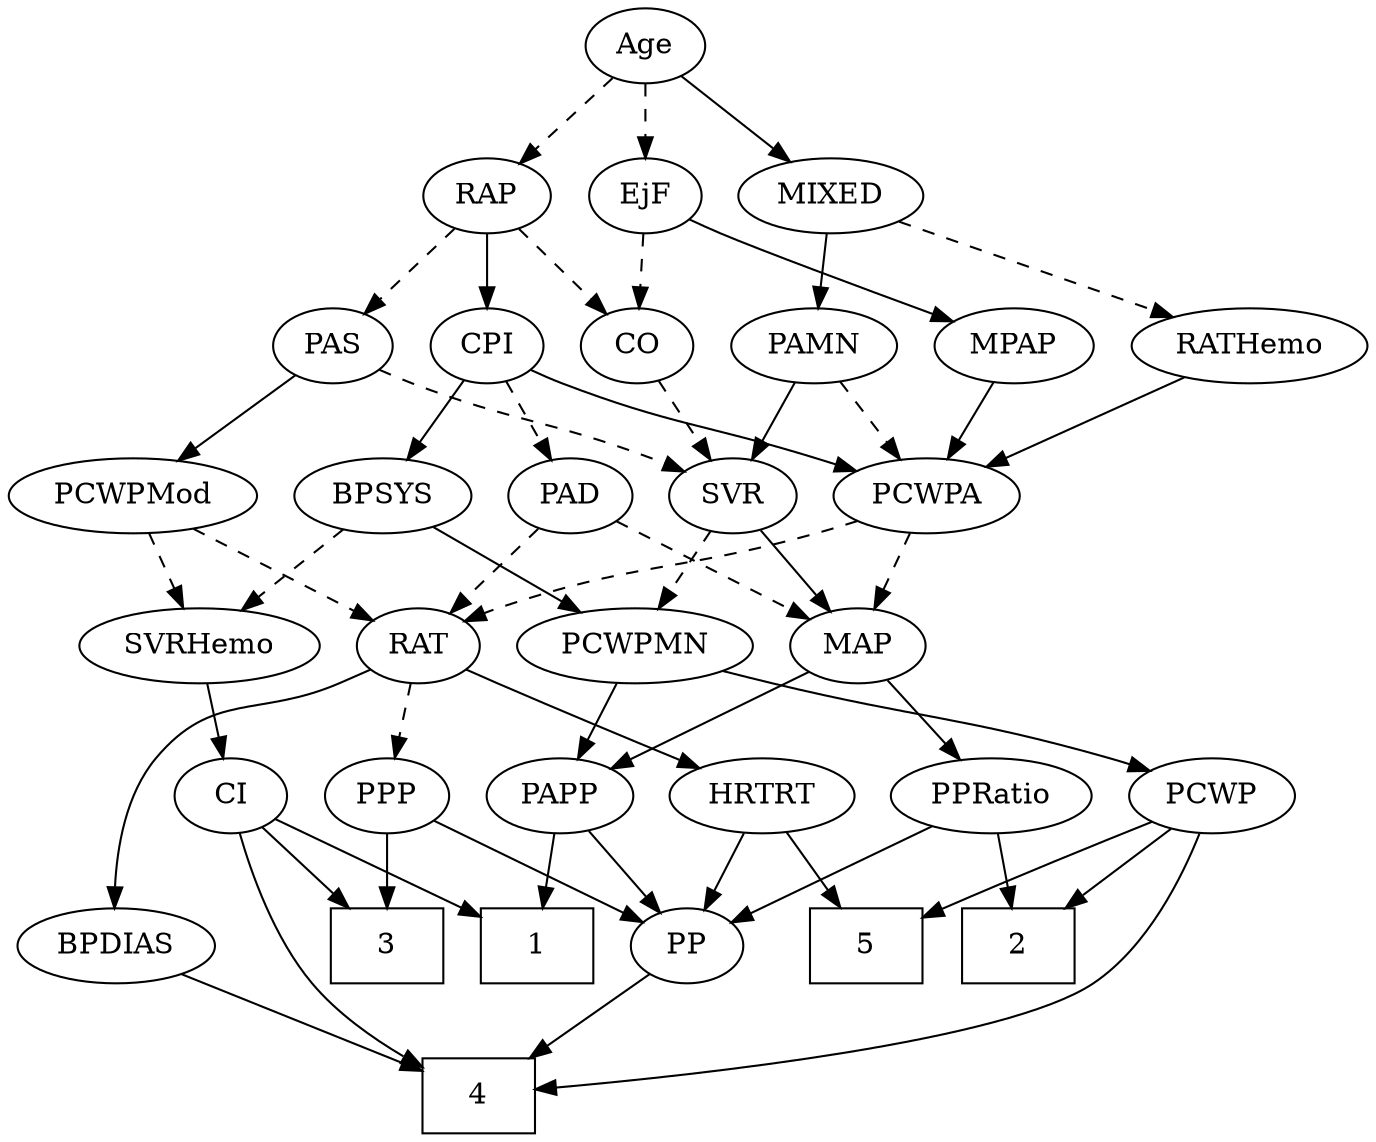 strict digraph {
	graph [bb="0,0,600.64,540"];
	node [label="\N"];
	1	[height=0.5,
		pos="239.25,90",
		shape=box,
		width=0.75];
	2	[height=0.5,
		pos="466.25,90",
		shape=box,
		width=0.75];
	3	[height=0.5,
		pos="167.25,90",
		shape=box,
		width=0.75];
	4	[height=0.5,
		pos="211.25,18",
		shape=box,
		width=0.75];
	5	[height=0.5,
		pos="390.25,90",
		shape=box,
		width=0.75];
	Age	[height=0.5,
		pos="337.25,522",
		width=0.75];
	EjF	[height=0.5,
		pos="337.25,450",
		width=0.75];
	Age -> EjF	[pos="e,337.25,468.1 337.25,503.7 337.25,495.98 337.25,486.71 337.25,478.11",
		style=dashed];
	RAP	[height=0.5,
		pos="242.25,450",
		width=0.77632];
	Age -> RAP	[pos="e,259.88,463.99 319.82,508.16 305.32,497.47 284.45,482.1 268.02,469.99",
		style=dashed];
	MIXED	[height=0.5,
		pos="447.25,450",
		width=1.1193];
	Age -> MIXED	[pos="e,424.89,465.22 356.41,508.81 372.95,498.28 397.17,482.87 416.44,470.61",
		style=solid];
	MPAP	[height=0.5,
		pos="358.25,378",
		width=0.97491];
	EjF -> MPAP	[pos="e,353.06,396.28 342.33,432.05 344.67,424.26 347.5,414.82 350.12,406.08",
		style=solid];
	CO	[height=0.5,
		pos="278.25,378",
		width=0.75];
	EjF -> CO	[pos="e,291.02,394.16 324.44,433.81 316.64,424.55 306.5,412.52 297.71,402.09",
		style=dashed];
	RAP -> CO	[pos="e,269.94,395.15 250.6,432.76 254.96,424.28 260.39,413.71 265.29,404.2",
		style=dashed];
	PAS	[height=0.5,
		pos="134.25,378",
		width=0.75];
	RAP -> PAS	[pos="e,153.12,391.23 223.19,436.65 206.14,425.6 180.97,409.28 161.74,396.82",
		style=dashed];
	CPI	[height=0.5,
		pos="206.25,378",
		width=0.75];
	RAP -> CPI	[pos="e,214.55,395.15 233.9,432.76 229.53,424.28 224.1,413.71 219.2,404.2",
		style=solid];
	PAMN	[height=0.5,
		pos="447.25,378",
		width=1.011];
	MIXED -> PAMN	[pos="e,447.25,396.1 447.25,431.7 447.25,423.98 447.25,414.71 447.25,406.11",
		style=solid];
	RATHemo	[height=0.5,
		pos="551.25,378",
		width=1.3721];
	MIXED -> RATHemo	[pos="e,528.54,394.29 468.54,434.67 483.42,424.65 503.52,411.12 520.18,399.91",
		style=dashed];
	PCWPA	[height=0.5,
		pos="408.25,306",
		width=1.1555];
	MPAP -> PCWPA	[pos="e,396.37,323.63 369.84,360.76 375.94,352.23 383.54,341.58 390.38,332.02",
		style=solid];
	BPSYS	[height=0.5,
		pos="161.25,306",
		width=1.0471];
	PCWPMN	[height=0.5,
		pos="276.25,234",
		width=1.3902];
	BPSYS -> PCWPMN	[pos="e,251.87,249.84 183.69,291.34 200.62,281.03 224.1,266.74 243.18,255.13",
		style=solid];
	SVRHemo	[height=0.5,
		pos="86.246,234",
		width=1.3902];
	BPSYS -> SVRHemo	[pos="e,103.36,250.98 144.6,289.46 134.64,280.17 121.81,268.19 110.71,257.83",
		style=dashed];
	PAD	[height=0.5,
		pos="245.25,306",
		width=0.79437];
	RAT	[height=0.5,
		pos="181.25,234",
		width=0.75827];
	PAD -> RAT	[pos="e,194.8,249.82 231.67,290.15 222.93,280.6 211.41,267.99 201.59,257.25",
		style=dashed];
	MAP	[height=0.5,
		pos="375.25,234",
		width=0.84854];
	PAD -> MAP	[pos="e,353.21,246.87 266.42,293.6 287.51,282.24 320.12,264.69 344.14,251.75",
		style=dashed];
	SVR	[height=0.5,
		pos="320.25,306",
		width=0.77632];
	CO -> SVR	[pos="e,310.46,323.31 287.78,361.12 292.91,352.56 299.37,341.8 305.17,332.13",
		style=dashed];
	PAS -> SVR	[pos="e,298.52,317.52 155.36,366.46 160.2,364.2 165.36,361.92 170.25,360 219.3,340.7 234.1,343.04 283.25,324 285.12,323.27 287.04,322.5 \
288.97,321.69",
		style=dashed];
	PCWPMod	[height=0.5,
		pos="53.246,306",
		width=1.4443];
	PAS -> PCWPMod	[pos="e,71.767,323.01 118.24,363.17 107.17,353.6 92.185,340.65 79.394,329.6",
		style=solid];
	PAMN -> SVR	[pos="e,340.87,318.37 423.95,364.16 403.06,352.64 372.29,335.69 349.7,323.23",
		style=solid];
	PAMN -> PCWPA	[pos="e,417.69,323.96 438,360.41 433.41,352.16 427.75,342.01 422.61,332.78",
		style=dashed];
	RATHemo -> PCWPA	[pos="e,434.99,320.09 522.99,363.17 500.43,352.13 468.66,336.58 444.27,324.64",
		style=solid];
	CPI -> BPSYS	[pos="e,171.73,323.31 196.04,361.12 190.48,352.47 183.47,341.58 177.21,331.83",
		style=solid];
	CPI -> PAD	[pos="e,236.25,323.15 215.29,360.76 220.07,352.19 226.03,341.49 231.37,331.9",
		style=dashed];
	CPI -> PCWPA	[pos="e,376.45,317.7 227.35,366.44 232.19,364.19 237.35,361.91 242.25,360 292.13,340.52 306.28,340.47 357.25,324 360.35,323 363.57,321.95 \
366.79,320.89",
		style=solid];
	BPDIAS	[height=0.5,
		pos="42.246,90",
		width=1.1735];
	RAT -> BPDIAS	[pos="e,41.462,108.05 159.6,222.62 154.89,220.41 149.91,218.1 145.25,216 108.21,199.33 87.042,211.37 61.246,180 47.089,162.78 42.766,137.51 \
41.737,118.29",
		style=solid];
	PPP	[height=0.5,
		pos="169.25,162",
		width=0.75];
	RAT -> PPP	[pos="e,172.21,180.28 178.34,216.05 177.02,208.35 175.42,199.03 173.94,190.36",
		style=dashed];
	HRTRT	[height=0.5,
		pos="335.25,162",
		width=1.1013];
	RAT -> HRTRT	[pos="e,307.52,175.27 202.92,222.68 207.63,220.46 212.6,218.14 217.25,216 244.32,203.53 275.03,189.75 298.34,179.36",
		style=solid];
	SVR -> PCWPMN	[pos="e,286.8,251.8 310.26,289.12 304.96,280.68 298.31,270.1 292.3,260.55",
		style=dashed];
	SVR -> MAP	[pos="e,362.69,250.98 332.45,289.46 339.47,280.53 348.45,269.11 356.36,259.04",
		style=solid];
	PCWPMod -> RAT	[pos="e,160.65,246.26 79.768,290.5 100.78,279 130.12,262.96 151.85,251.07",
		style=dashed];
	PCWPMod -> SVRHemo	[pos="e,78.331,251.79 61.235,288.05 65.045,279.97 69.689,270.12 73.936,261.11",
		style=dashed];
	PCWPA -> RAT	[pos="e,202.28,245.75 376.8,294.13 370.36,292.02 363.6,289.87 357.25,288 295.62,269.83 277.68,273.81 217.25,252 215.39,251.33 213.51,250.6 \
211.62,249.83",
		style=dashed];
	PCWPA -> MAP	[pos="e,383.16,251.79 400.26,288.05 396.45,279.97 391.8,270.12 387.56,261.11",
		style=dashed];
	PCWP	[height=0.5,
		pos="525.25,162",
		width=0.97491];
	PCWPMN -> PCWP	[pos="e,498.45,173.98 313.64,221.99 320.8,219.95 328.24,217.87 335.25,216 399.81,198.74 417.5,200.08 481.25,180 483.79,179.2 486.41,178.32 \
489.03,177.41",
		style=solid];
	PAPP	[height=0.5,
		pos="246.25,162",
		width=0.88464];
	PCWPMN -> PAPP	[pos="e,253.44,179.79 268.98,216.05 265.52,207.97 261.3,198.12 257.44,189.11",
		style=solid];
	CI	[height=0.5,
		pos="97.246,162",
		width=0.75];
	SVRHemo -> CI	[pos="e,94.558,180.1 88.965,215.7 90.178,207.98 91.634,198.71 92.986,190.11",
		style=solid];
	BPDIAS -> 4	[pos="e,184.1,30.244 71.684,76.807 100.27,64.966 143.75,46.957 174.57,34.191",
		style=solid];
	PPRatio	[height=0.5,
		pos="432.25,162",
		width=1.1013];
	MAP -> PPRatio	[pos="e,418.84,179.47 387.9,217.46 395.07,208.65 404.21,197.43 412.33,187.46",
		style=solid];
	MAP -> PAPP	[pos="e,268.67,175.17 353.36,221.13 332.55,209.83 301.02,192.72 277.55,179.98",
		style=solid];
	PP	[height=0.5,
		pos="311.25,90",
		width=0.75];
	PP -> 4	[pos="e,235.73,36.139 293.37,76.485 279.69,66.908 260.44,53.435 244.02,41.939",
		style=solid];
	PPP -> 3	[pos="e,167.73,108.1 168.75,143.7 168.53,135.98 168.27,126.71 168.02,118.11",
		style=solid];
	PPP -> PP	[pos="e,289.84,101.55 190.51,150.52 214.45,138.72 253.57,119.43 280.76,106.03",
		style=solid];
	PPRatio -> 2	[pos="e,457.86,108.28 440.48,144.05 444.34,136.09 449.05,126.41 453.37,117.51",
		style=solid];
	PPRatio -> PP	[pos="e,331.2,102.54 408.63,147.34 388.98,135.97 360.93,119.74 339.98,107.62",
		style=solid];
	PCWP -> 2	[pos="e,480.82,108.29 511.86,145.12 504.63,136.54 495.55,125.77 487.39,116.09",
		style=solid];
	PCWP -> 4	[pos="e,238.59,20.311 525.93,143.87 525.74,123.66 522.12,90.474 502.25,72 465.94,38.242 318.85,25.256 248.75,20.913",
		style=solid];
	PCWP -> 5	[pos="e,417.55,105.16 501.42,148.65 480.71,137.91 450.37,122.18 426.62,109.86",
		style=solid];
	CI -> 1	[pos="e,212,104.43 118.51,150.52 140.79,139.53 176.22,122.07 202.94,108.9",
		style=solid];
	CI -> 3	[pos="e,150.04,108.2 111.75,146.5 120.71,137.54 132.43,125.81 142.8,115.45",
		style=solid];
	CI -> 4	[pos="e,183.95,31.563 100.46,144.03 104.77,124.87 113.98,93.56 131.25,72 143,57.325 159.94,45.289 175.2,36.417",
		style=solid];
	PAPP -> 1	[pos="e,240.96,108.1 244.52,143.7 243.74,135.98 242.82,126.71 241.96,118.11",
		style=solid];
	PAPP -> PP	[pos="e,297.62,105.68 260.35,145.81 269.24,136.23 280.88,123.7 290.78,113.04",
		style=solid];
	HRTRT -> 5	[pos="e,376.79,108.12 348,144.76 354.68,136.27 363,125.68 370.49,116.15",
		style=solid];
	HRTRT -> PP	[pos="e,317,107.79 329.44,144.05 326.69,136.06 323.36,126.33 320.3,117.4",
		style=solid];
}
